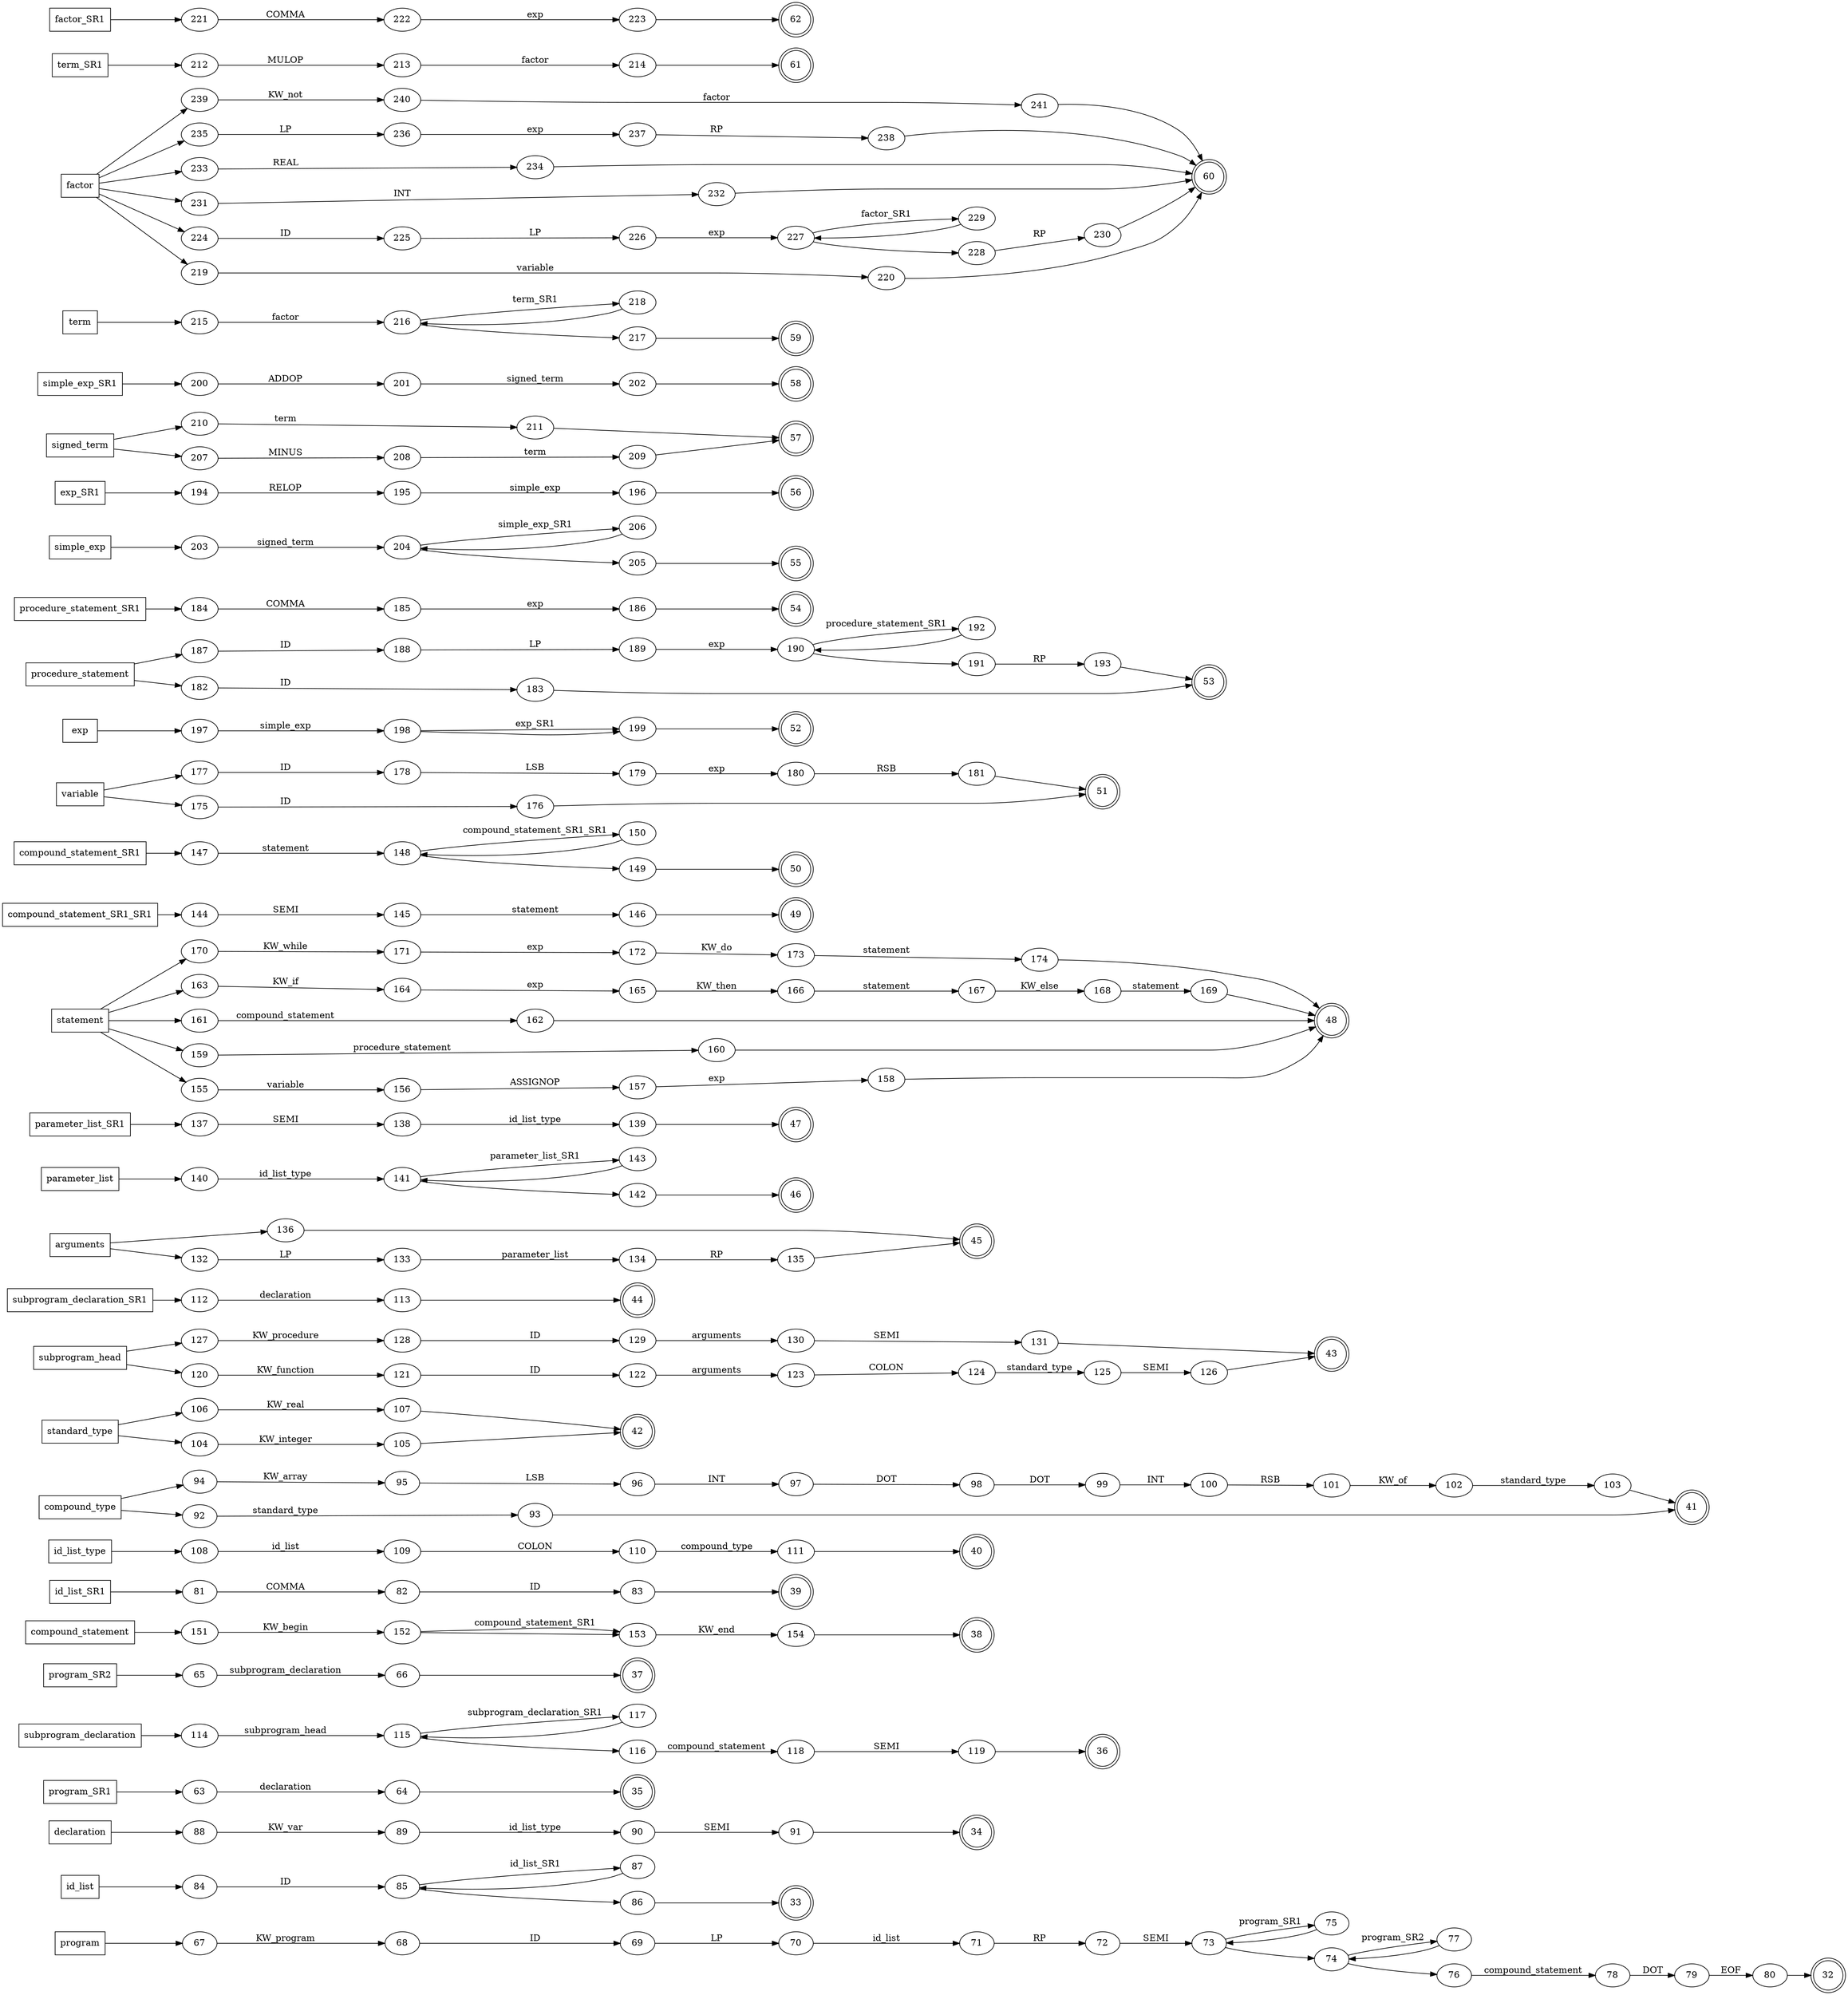 digraph dump {
  graph
    [ rankdir = "LR" ]
  1
    [ label = "program" ]
    [ shape = "box" ]
  2
    [ label = "id_list" ]
    [ shape = "box" ]
  3
    [ label = "declaration" ]
    [ shape = "box" ]
  4
    [ label = "program_SR1" ]
    [ shape = "box" ]
  5
    [ label = "subprogram_declaration" ]
    [ shape = "box" ]
  6
    [ label = "program_SR2" ]
    [ shape = "box" ]
  7
    [ label = "compound_statement" ]
    [ shape = "box" ]
  8
    [ label = "id_list_SR1" ]
    [ shape = "box" ]
  9
    [ label = "id_list_type" ]
    [ shape = "box" ]
  10
    [ label = "compound_type" ]
    [ shape = "box" ]
  11
    [ label = "standard_type" ]
    [ shape = "box" ]
  12
    [ label = "subprogram_head" ]
    [ shape = "box" ]
  13
    [ label = "subprogram_declaration_SR1" ]
    [ shape = "box" ]
  14
    [ label = "arguments" ]
    [ shape = "box" ]
  15
    [ label = "parameter_list" ]
    [ shape = "box" ]
  16
    [ label = "parameter_list_SR1" ]
    [ shape = "box" ]
  17
    [ label = "statement" ]
    [ shape = "box" ]
  18
    [ label = "compound_statement_SR1_SR1" ]
    [ shape = "box" ]
  19
    [ label = "compound_statement_SR1" ]
    [ shape = "box" ]
  20
    [ label = "variable" ]
    [ shape = "box" ]
  21
    [ label = "exp" ]
    [ shape = "box" ]
  22
    [ label = "procedure_statement" ]
    [ shape = "box" ]
  23
    [ label = "procedure_statement_SR1" ]
    [ shape = "box" ]
  24
    [ label = "simple_exp" ]
    [ shape = "box" ]
  25
    [ label = "exp_SR1" ]
    [ shape = "box" ]
  26
    [ label = "signed_term" ]
    [ shape = "box" ]
  27
    [ label = "simple_exp_SR1" ]
    [ shape = "box" ]
  28
    [ label = "term" ]
    [ shape = "box" ]
  29
    [ label = "factor" ]
    [ shape = "box" ]
  30
    [ label = "term_SR1" ]
    [ shape = "box" ]
  31
    [ label = "factor_SR1" ]
    [ shape = "box" ]
  62
    [ shape = "doublecircle" ]
  61
    [ shape = "doublecircle" ]
  60
    [ shape = "doublecircle" ]
  59
    [ shape = "doublecircle" ]
  58
    [ shape = "doublecircle" ]
  57
    [ shape = "doublecircle" ]
  56
    [ shape = "doublecircle" ]
  55
    [ shape = "doublecircle" ]
  54
    [ shape = "doublecircle" ]
  53
    [ shape = "doublecircle" ]
  52
    [ shape = "doublecircle" ]
  51
    [ shape = "doublecircle" ]
  50
    [ shape = "doublecircle" ]
  49
    [ shape = "doublecircle" ]
  48
    [ shape = "doublecircle" ]
  47
    [ shape = "doublecircle" ]
  46
    [ shape = "doublecircle" ]
  45
    [ shape = "doublecircle" ]
  44
    [ shape = "doublecircle" ]
  43
    [ shape = "doublecircle" ]
  42
    [ shape = "doublecircle" ]
  41
    [ shape = "doublecircle" ]
  40
    [ shape = "doublecircle" ]
  39
    [ shape = "doublecircle" ]
  38
    [ shape = "doublecircle" ]
  37
    [ shape = "doublecircle" ]
  36
    [ shape = "doublecircle" ]
  35
    [ shape = "doublecircle" ]
  34
    [ shape = "doublecircle" ]
  33
    [ shape = "doublecircle" ]
  32
    [ shape = "doublecircle" ]
  1 -> 67
    [ label = "" ]
  67 -> 68
    [ label = "KW_program" ]
  68 -> 69
    [ label = "ID" ]
  69 -> 70
    [ label = "LP" ]
  70 -> 71
    [ label = "id_list" ]
  71 -> 72
    [ label = "RP" ]
  72 -> 73
    [ label = "SEMI" ]
  73 -> 75
    [ label = "program_SR1" ]
  75 -> 73
    [ label = "" ]
  73 -> 74
    [ label = "" ]
  74 -> 77
    [ label = "program_SR2" ]
  77 -> 74
    [ label = "" ]
  74 -> 76
    [ label = "" ]
  76 -> 78
    [ label = "compound_statement" ]
  78 -> 79
    [ label = "DOT" ]
  79 -> 80
    [ label = "EOF" ]
  80 -> 32
    [ label = "" ]
  2 -> 84
    [ label = "" ]
  84 -> 85
    [ label = "ID" ]
  85 -> 87
    [ label = "id_list_SR1" ]
  87 -> 85
    [ label = "" ]
  85 -> 86
    [ label = "" ]
  86 -> 33
    [ label = "" ]
  3 -> 88
    [ label = "" ]
  88 -> 89
    [ label = "KW_var" ]
  89 -> 90
    [ label = "id_list_type" ]
  90 -> 91
    [ label = "SEMI" ]
  91 -> 34
    [ label = "" ]
  4 -> 63
    [ label = "" ]
  63 -> 64
    [ label = "declaration" ]
  64 -> 35
    [ label = "" ]
  5 -> 114
    [ label = "" ]
  114 -> 115
    [ label = "subprogram_head" ]
  115 -> 117
    [ label = "subprogram_declaration_SR1" ]
  117 -> 115
    [ label = "" ]
  115 -> 116
    [ label = "" ]
  116 -> 118
    [ label = "compound_statement" ]
  118 -> 119
    [ label = "SEMI" ]
  119 -> 36
    [ label = "" ]
  6 -> 65
    [ label = "" ]
  65 -> 66
    [ label = "subprogram_declaration" ]
  66 -> 37
    [ label = "" ]
  7 -> 151
    [ label = "" ]
  151 -> 152
    [ label = "KW_begin" ]
  152 -> 153
    [ label = "compound_statement_SR1" ]
  153 -> 154
    [ label = "KW_end" ]
  154 -> 38
    [ label = "" ]
  152 -> 153
    [ label = "" ]
  8 -> 81
    [ label = "" ]
  81 -> 82
    [ label = "COMMA" ]
  82 -> 83
    [ label = "ID" ]
  83 -> 39
    [ label = "" ]
  9 -> 108
    [ label = "" ]
  108 -> 109
    [ label = "id_list" ]
  109 -> 110
    [ label = "COLON" ]
  110 -> 111
    [ label = "compound_type" ]
  111 -> 40
    [ label = "" ]
  10 -> 94
    [ label = "" ]
  94 -> 95
    [ label = "KW_array" ]
  95 -> 96
    [ label = "LSB" ]
  96 -> 97
    [ label = "INT" ]
  97 -> 98
    [ label = "DOT" ]
  98 -> 99
    [ label = "DOT" ]
  99 -> 100
    [ label = "INT" ]
  100 -> 101
    [ label = "RSB" ]
  101 -> 102
    [ label = "KW_of" ]
  102 -> 103
    [ label = "standard_type" ]
  103 -> 41
    [ label = "" ]
  10 -> 92
    [ label = "" ]
  92 -> 93
    [ label = "standard_type" ]
  93 -> 41
    [ label = "" ]
  11 -> 106
    [ label = "" ]
  106 -> 107
    [ label = "KW_real" ]
  107 -> 42
    [ label = "" ]
  11 -> 104
    [ label = "" ]
  104 -> 105
    [ label = "KW_integer" ]
  105 -> 42
    [ label = "" ]
  12 -> 127
    [ label = "" ]
  127 -> 128
    [ label = "KW_procedure" ]
  128 -> 129
    [ label = "ID" ]
  129 -> 130
    [ label = "arguments" ]
  130 -> 131
    [ label = "SEMI" ]
  131 -> 43
    [ label = "" ]
  12 -> 120
    [ label = "" ]
  120 -> 121
    [ label = "KW_function" ]
  121 -> 122
    [ label = "ID" ]
  122 -> 123
    [ label = "arguments" ]
  123 -> 124
    [ label = "COLON" ]
  124 -> 125
    [ label = "standard_type" ]
  125 -> 126
    [ label = "SEMI" ]
  126 -> 43
    [ label = "" ]
  13 -> 112
    [ label = "" ]
  112 -> 113
    [ label = "declaration" ]
  113 -> 44
    [ label = "" ]
  14 -> 136
    [ label = "" ]
  136 -> 45
    [ label = "" ]
  14 -> 132
    [ label = "" ]
  132 -> 133
    [ label = "LP" ]
  133 -> 134
    [ label = "parameter_list" ]
  134 -> 135
    [ label = "RP" ]
  135 -> 45
    [ label = "" ]
  15 -> 140
    [ label = "" ]
  140 -> 141
    [ label = "id_list_type" ]
  141 -> 143
    [ label = "parameter_list_SR1" ]
  143 -> 141
    [ label = "" ]
  141 -> 142
    [ label = "" ]
  142 -> 46
    [ label = "" ]
  16 -> 137
    [ label = "" ]
  137 -> 138
    [ label = "SEMI" ]
  138 -> 139
    [ label = "id_list_type" ]
  139 -> 47
    [ label = "" ]
  17 -> 170
    [ label = "" ]
  170 -> 171
    [ label = "KW_while" ]
  171 -> 172
    [ label = "exp" ]
  172 -> 173
    [ label = "KW_do" ]
  173 -> 174
    [ label = "statement" ]
  174 -> 48
    [ label = "" ]
  17 -> 163
    [ label = "" ]
  163 -> 164
    [ label = "KW_if" ]
  164 -> 165
    [ label = "exp" ]
  165 -> 166
    [ label = "KW_then" ]
  166 -> 167
    [ label = "statement" ]
  167 -> 168
    [ label = "KW_else" ]
  168 -> 169
    [ label = "statement" ]
  169 -> 48
    [ label = "" ]
  17 -> 161
    [ label = "" ]
  161 -> 162
    [ label = "compound_statement" ]
  162 -> 48
    [ label = "" ]
  17 -> 159
    [ label = "" ]
  159 -> 160
    [ label = "procedure_statement" ]
  160 -> 48
    [ label = "" ]
  17 -> 155
    [ label = "" ]
  155 -> 156
    [ label = "variable" ]
  156 -> 157
    [ label = "ASSIGNOP" ]
  157 -> 158
    [ label = "exp" ]
  158 -> 48
    [ label = "" ]
  18 -> 144
    [ label = "" ]
  144 -> 145
    [ label = "SEMI" ]
  145 -> 146
    [ label = "statement" ]
  146 -> 49
    [ label = "" ]
  19 -> 147
    [ label = "" ]
  147 -> 148
    [ label = "statement" ]
  148 -> 150
    [ label = "compound_statement_SR1_SR1" ]
  150 -> 148
    [ label = "" ]
  148 -> 149
    [ label = "" ]
  149 -> 50
    [ label = "" ]
  20 -> 177
    [ label = "" ]
  177 -> 178
    [ label = "ID" ]
  178 -> 179
    [ label = "LSB" ]
  179 -> 180
    [ label = "exp" ]
  180 -> 181
    [ label = "RSB" ]
  181 -> 51
    [ label = "" ]
  20 -> 175
    [ label = "" ]
  175 -> 176
    [ label = "ID" ]
  176 -> 51
    [ label = "" ]
  21 -> 197
    [ label = "" ]
  197 -> 198
    [ label = "simple_exp" ]
  198 -> 199
    [ label = "exp_SR1" ]
  199 -> 52
    [ label = "" ]
  198 -> 199
    [ label = "" ]
  22 -> 187
    [ label = "" ]
  187 -> 188
    [ label = "ID" ]
  188 -> 189
    [ label = "LP" ]
  189 -> 190
    [ label = "exp" ]
  190 -> 192
    [ label = "procedure_statement_SR1" ]
  192 -> 190
    [ label = "" ]
  190 -> 191
    [ label = "" ]
  191 -> 193
    [ label = "RP" ]
  193 -> 53
    [ label = "" ]
  22 -> 182
    [ label = "" ]
  182 -> 183
    [ label = "ID" ]
  183 -> 53
    [ label = "" ]
  23 -> 184
    [ label = "" ]
  184 -> 185
    [ label = "COMMA" ]
  185 -> 186
    [ label = "exp" ]
  186 -> 54
    [ label = "" ]
  24 -> 203
    [ label = "" ]
  203 -> 204
    [ label = "signed_term" ]
  204 -> 206
    [ label = "simple_exp_SR1" ]
  206 -> 204
    [ label = "" ]
  204 -> 205
    [ label = "" ]
  205 -> 55
    [ label = "" ]
  25 -> 194
    [ label = "" ]
  194 -> 195
    [ label = "RELOP" ]
  195 -> 196
    [ label = "simple_exp" ]
  196 -> 56
    [ label = "" ]
  26 -> 210
    [ label = "" ]
  210 -> 211
    [ label = "term" ]
  211 -> 57
    [ label = "" ]
  26 -> 207
    [ label = "" ]
  207 -> 208
    [ label = "MINUS" ]
  208 -> 209
    [ label = "term" ]
  209 -> 57
    [ label = "" ]
  27 -> 200
    [ label = "" ]
  200 -> 201
    [ label = "ADDOP" ]
  201 -> 202
    [ label = "signed_term" ]
  202 -> 58
    [ label = "" ]
  28 -> 215
    [ label = "" ]
  215 -> 216
    [ label = "factor" ]
  216 -> 218
    [ label = "term_SR1" ]
  218 -> 216
    [ label = "" ]
  216 -> 217
    [ label = "" ]
  217 -> 59
    [ label = "" ]
  29 -> 239
    [ label = "" ]
  239 -> 240
    [ label = "KW_not" ]
  240 -> 241
    [ label = "factor" ]
  241 -> 60
    [ label = "" ]
  29 -> 235
    [ label = "" ]
  235 -> 236
    [ label = "LP" ]
  236 -> 237
    [ label = "exp" ]
  237 -> 238
    [ label = "RP" ]
  238 -> 60
    [ label = "" ]
  29 -> 233
    [ label = "" ]
  233 -> 234
    [ label = "REAL" ]
  234 -> 60
    [ label = "" ]
  29 -> 231
    [ label = "" ]
  231 -> 232
    [ label = "INT" ]
  232 -> 60
    [ label = "" ]
  29 -> 224
    [ label = "" ]
  224 -> 225
    [ label = "ID" ]
  225 -> 226
    [ label = "LP" ]
  226 -> 227
    [ label = "exp" ]
  227 -> 229
    [ label = "factor_SR1" ]
  229 -> 227
    [ label = "" ]
  227 -> 228
    [ label = "" ]
  228 -> 230
    [ label = "RP" ]
  230 -> 60
    [ label = "" ]
  29 -> 219
    [ label = "" ]
  219 -> 220
    [ label = "variable" ]
  220 -> 60
    [ label = "" ]
  30 -> 212
    [ label = "" ]
  212 -> 213
    [ label = "MULOP" ]
  213 -> 214
    [ label = "factor" ]
  214 -> 61
    [ label = "" ]
  31 -> 221
    [ label = "" ]
  221 -> 222
    [ label = "COMMA" ]
  222 -> 223
    [ label = "exp" ]
  223 -> 62
    [ label = "" ]
}
